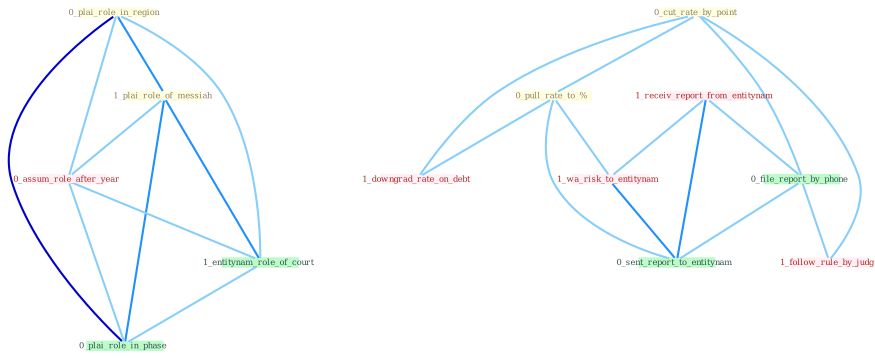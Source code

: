 Graph G{ 
    node
    [shape=polygon,style=filled,width=.5,height=.06,color="#BDFCC9",fixedsize=true,fontsize=4,
    fontcolor="#2f4f4f"];
    {node
    [color="#ffffe0", fontcolor="#8b7d6b"] "0_plai_role_in_region " "0_cut_rate_by_point " "0_pull_rate_to_% " "1_plai_role_of_messiah "}
{node [color="#fff0f5", fontcolor="#b22222"] "1_receiv_report_from_entitynam " "0_assum_role_after_year " "1_downgrad_rate_on_debt " "1_follow_rule_by_judg " "1_wa_risk_to_entitynam "}
edge [color="#B0E2FF"];

	"0_plai_role_in_region " -- "1_plai_role_of_messiah " [w="2", color="#1e90ff" , len=0.8];
	"0_plai_role_in_region " -- "0_assum_role_after_year " [w="1", color="#87cefa" ];
	"0_plai_role_in_region " -- "1_entitynam_role_of_court " [w="1", color="#87cefa" ];
	"0_plai_role_in_region " -- "0_plai_role_in_phase " [w="3", color="#0000cd" , len=0.6];
	"0_cut_rate_by_point " -- "0_pull_rate_to_% " [w="1", color="#87cefa" ];
	"0_cut_rate_by_point " -- "0_file_report_by_phone " [w="1", color="#87cefa" ];
	"0_cut_rate_by_point " -- "1_downgrad_rate_on_debt " [w="1", color="#87cefa" ];
	"0_cut_rate_by_point " -- "1_follow_rule_by_judg " [w="1", color="#87cefa" ];
	"0_pull_rate_to_% " -- "1_downgrad_rate_on_debt " [w="1", color="#87cefa" ];
	"0_pull_rate_to_% " -- "1_wa_risk_to_entitynam " [w="1", color="#87cefa" ];
	"0_pull_rate_to_% " -- "0_sent_report_to_entitynam " [w="1", color="#87cefa" ];
	"1_plai_role_of_messiah " -- "0_assum_role_after_year " [w="1", color="#87cefa" ];
	"1_plai_role_of_messiah " -- "1_entitynam_role_of_court " [w="2", color="#1e90ff" , len=0.8];
	"1_plai_role_of_messiah " -- "0_plai_role_in_phase " [w="2", color="#1e90ff" , len=0.8];
	"1_receiv_report_from_entitynam " -- "0_file_report_by_phone " [w="1", color="#87cefa" ];
	"1_receiv_report_from_entitynam " -- "1_wa_risk_to_entitynam " [w="1", color="#87cefa" ];
	"1_receiv_report_from_entitynam " -- "0_sent_report_to_entitynam " [w="2", color="#1e90ff" , len=0.8];
	"0_assum_role_after_year " -- "1_entitynam_role_of_court " [w="1", color="#87cefa" ];
	"0_assum_role_after_year " -- "0_plai_role_in_phase " [w="1", color="#87cefa" ];
	"1_entitynam_role_of_court " -- "0_plai_role_in_phase " [w="1", color="#87cefa" ];
	"0_file_report_by_phone " -- "1_follow_rule_by_judg " [w="1", color="#87cefa" ];
	"0_file_report_by_phone " -- "0_sent_report_to_entitynam " [w="1", color="#87cefa" ];
	"1_wa_risk_to_entitynam " -- "0_sent_report_to_entitynam " [w="2", color="#1e90ff" , len=0.8];
}